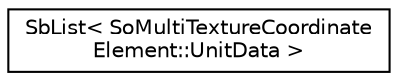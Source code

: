 digraph "Graphical Class Hierarchy"
{
 // LATEX_PDF_SIZE
  edge [fontname="Helvetica",fontsize="10",labelfontname="Helvetica",labelfontsize="10"];
  node [fontname="Helvetica",fontsize="10",shape=record];
  rankdir="LR";
  Node0 [label="SbList\< SoMultiTextureCoordinate\lElement::UnitData \>",height=0.2,width=0.4,color="black", fillcolor="white", style="filled",URL="$classSbList.html",tooltip=" "];
}
